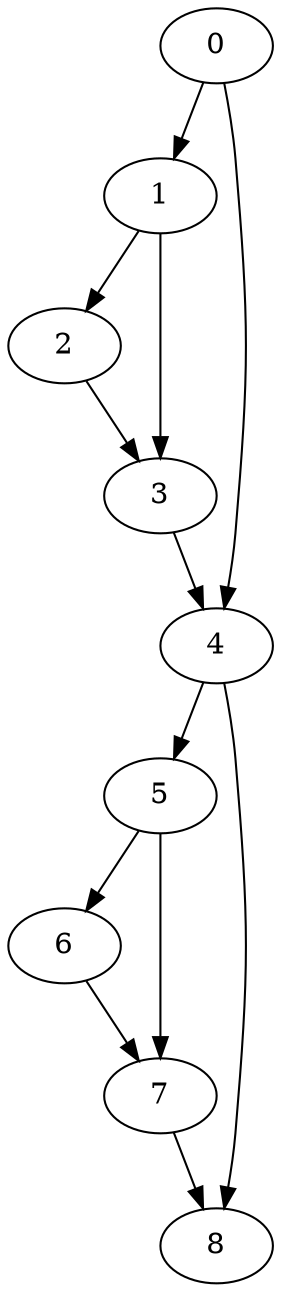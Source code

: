 digraph {
	0
	1
	2
	3
	4
	5
	6
	7
	8
	0 -> 4
	3 -> 4
	4 -> 5
	5 -> 7
	6 -> 7
	1 -> 2
	5 -> 6
	4 -> 8
	7 -> 8
	0 -> 1
	1 -> 3
	2 -> 3
}
